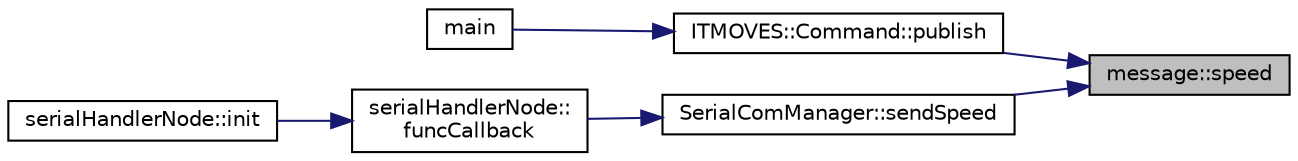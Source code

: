 digraph "message::speed"
{
 // LATEX_PDF_SIZE
  edge [fontname="Helvetica",fontsize="10",labelfontname="Helvetica",labelfontsize="10"];
  node [fontname="Helvetica",fontsize="10",shape=record];
  rankdir="RL";
  Node1 [label="message::speed",height=0.2,width=0.4,color="black", fillcolor="grey75", style="filled", fontcolor="black",tooltip="Construct the string to be sent, associated to speed action."];
  Node1 -> Node2 [dir="back",color="midnightblue",fontsize="10",style="solid",fontname="Helvetica"];
  Node2 [label="ITMOVES::Command::publish",height=0.2,width=0.4,color="black", fillcolor="white", style="filled",URL="$class_i_t_m_o_v_e_s_1_1_command.html#a2e0f319a38e9256f0822cb964bf65310",tooltip="Publishes either a command to stop the vehicle or a steering and speed command."];
  Node2 -> Node3 [dir="back",color="midnightblue",fontsize="10",style="solid",fontname="Helvetica"];
  Node3 [label="main",height=0.2,width=0.4,color="black", fillcolor="white", style="filled",URL="$planner__node_8cpp.html#a3c04138a5bfe5d72780bb7e82a18e627",tooltip="Main function for handling the behavior planning of the vehicle."];
  Node1 -> Node4 [dir="back",color="midnightblue",fontsize="10",style="solid",fontname="Helvetica"];
  Node4 [label="SerialComManager::sendSpeed",height=0.2,width=0.4,color="black", fillcolor="white", style="filled",URL="$class_serial_com_manager.html#a71702388a08d1c79462f1e3ebc44a9f1",tooltip="Send the desired speed to the STM board."];
  Node4 -> Node5 [dir="back",color="midnightblue",fontsize="10",style="solid",fontname="Helvetica"];
  Node5 [label="serialHandlerNode::\lfuncCallback",height=0.2,width=0.4,color="black", fillcolor="white", style="filled",URL="$classserial_handler_node.html#a26fce782f5647c054185814e956c9066",tooltip="The callback function that send a command to the STM board upon receiving a command by the ROS subscr..."];
  Node5 -> Node6 [dir="back",color="midnightblue",fontsize="10",style="solid",fontname="Helvetica"];
  Node6 [label="serialHandlerNode::init",height=0.2,width=0.4,color="black", fillcolor="white", style="filled",URL="$classserial_handler_node.html#abb6092109287830784fd0cb6c7de3d8d",tooltip="Subscribe to the ROS command messages and attach all the actions to the responseHandler callback."];
}
